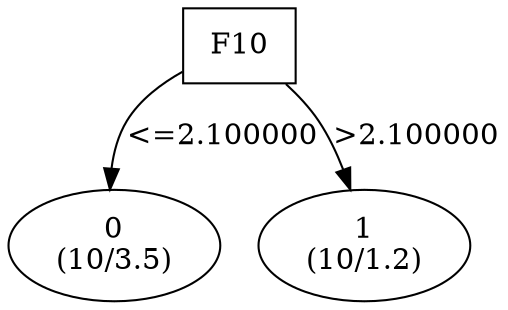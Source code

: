 digraph YaDT {
n0 [ shape=box, label="F10\n"]
n0 -> n1 [label="<=2.100000"]
n1 [ shape=ellipse, label="0\n(10/3.5)"]
n0 -> n2 [label=">2.100000"]
n2 [ shape=ellipse, label="1\n(10/1.2)"]
}
